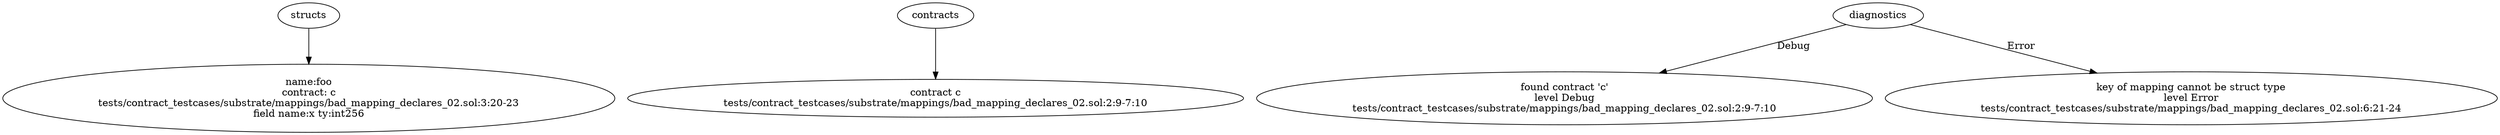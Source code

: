 strict digraph "tests/contract_testcases/substrate/mappings/bad_mapping_declares_02.sol" {
	foo [label="name:foo\ncontract: c\ntests/contract_testcases/substrate/mappings/bad_mapping_declares_02.sol:3:20-23\nfield name:x ty:int256"]
	contract [label="contract c\ntests/contract_testcases/substrate/mappings/bad_mapping_declares_02.sol:2:9-7:10"]
	diagnostic [label="found contract 'c'\nlevel Debug\ntests/contract_testcases/substrate/mappings/bad_mapping_declares_02.sol:2:9-7:10"]
	diagnostic_7 [label="key of mapping cannot be struct type\nlevel Error\ntests/contract_testcases/substrate/mappings/bad_mapping_declares_02.sol:6:21-24"]
	structs -> foo
	contracts -> contract
	diagnostics -> diagnostic [label="Debug"]
	diagnostics -> diagnostic_7 [label="Error"]
}
